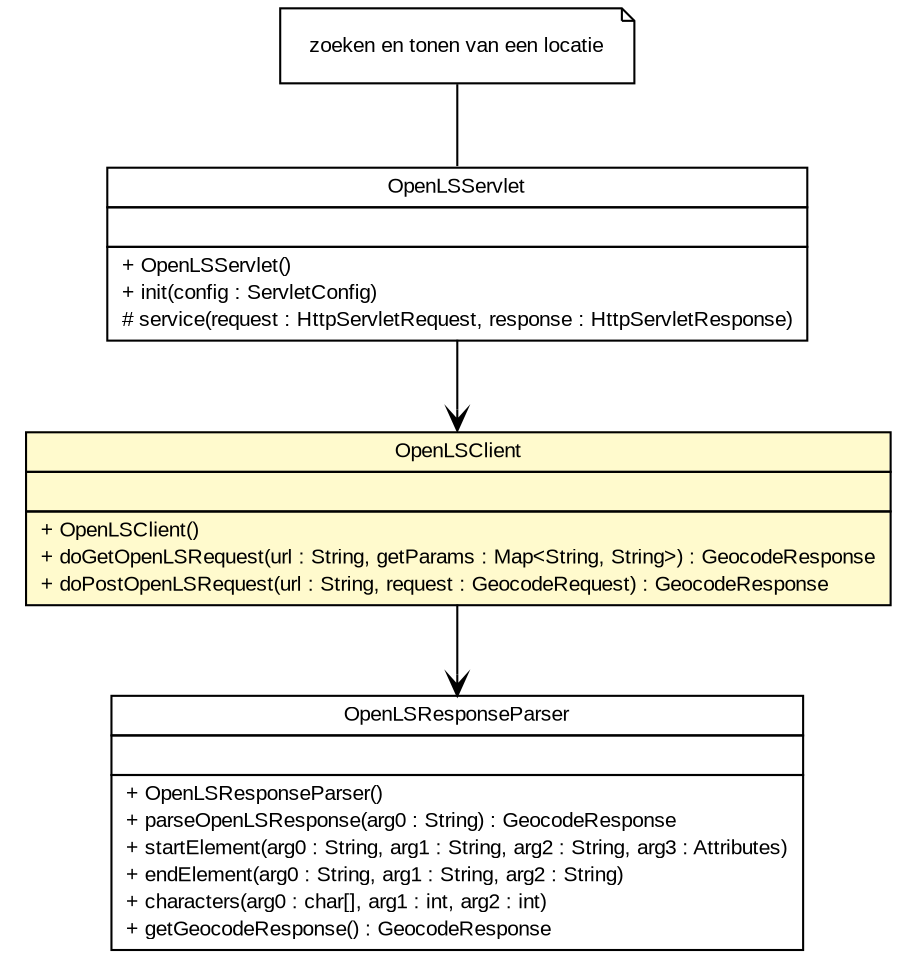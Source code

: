 #!/usr/local/bin/dot
#
# Class diagram 
# Generated by UMLGraph version 5.3 (http://www.umlgraph.org/)
#

digraph G {
	edge [fontname="arial",fontsize=10,labelfontname="arial",labelfontsize=10];
	node [fontname="arial",fontsize=10,shape=plaintext];
	nodesep=0.25;
	ranksep=0.5;
	// nl.geozet.openls.client.OpenLSClient
	c299 [label=<<table title="nl.geozet.openls.client.OpenLSClient" border="0" cellborder="1" cellspacing="0" cellpadding="2" port="p" bgcolor="lemonChiffon" href="./OpenLSClient.html">
		<tr><td><table border="0" cellspacing="0" cellpadding="1">
<tr><td align="center" balign="center"> OpenLSClient </td></tr>
		</table></td></tr>
		<tr><td><table border="0" cellspacing="0" cellpadding="1">
<tr><td align="left" balign="left">  </td></tr>
		</table></td></tr>
		<tr><td><table border="0" cellspacing="0" cellpadding="1">
<tr><td align="left" balign="left"> + OpenLSClient() </td></tr>
<tr><td align="left" balign="left"> + doGetOpenLSRequest(url : String, getParams : Map&lt;String, String&gt;) : GeocodeResponse </td></tr>
<tr><td align="left" balign="left"> + doPostOpenLSRequest(url : String, request : GeocodeRequest) : GeocodeResponse </td></tr>
		</table></td></tr>
		</table>>, fontname="arial", fontcolor="black", fontsize=10.0];
	// nl.geozet.openls.servlet.OpenLSServlet
	c300 [label=<<table title="nl.geozet.openls.servlet.OpenLSServlet" border="0" cellborder="1" cellspacing="0" cellpadding="2" port="p" href="../servlet/OpenLSServlet.html">
		<tr><td><table border="0" cellspacing="0" cellpadding="1">
<tr><td align="center" balign="center"> OpenLSServlet </td></tr>
		</table></td></tr>
		<tr><td><table border="0" cellspacing="0" cellpadding="1">
<tr><td align="left" balign="left">  </td></tr>
		</table></td></tr>
		<tr><td><table border="0" cellspacing="0" cellpadding="1">
<tr><td align="left" balign="left"> + OpenLSServlet() </td></tr>
<tr><td align="left" balign="left"> + init(config : ServletConfig) </td></tr>
<tr><td align="left" balign="left"> # service(request : HttpServletRequest, response : HttpServletResponse) </td></tr>
		</table></td></tr>
		</table>>, fontname="arial", fontcolor="black", fontsize=10.0];
	// Note annotation
	n0cc300 [label=<<table title="nl.geozet.openls.servlet.OpenLSServlet" border="0" cellborder="0" cellspacing="0" cellpadding="2" port="p" href="../servlet/OpenLSServlet.html">
		<tr><td><table border="0" cellspacing="0" cellpadding="1">
<tr><td align="left" balign="left"> zoeken en tonen van een locatie </td></tr>
		</table></td></tr>
		</table>>, fontname="arial", fontcolor="black", fontsize=10.0, shape=note];
	n0cc300 -> c300:p[arrowhead=none];
	// nl.geozet.openls.client.OpenLSClient NAVASSOC nl.geozet.openls.parser.OpenLSResponseParser
	c299:p -> c308:p [taillabel="", label="", headlabel="", fontname="arial", fontcolor="black", fontsize=10.0, color="black", arrowhead=open];
	// nl.geozet.openls.servlet.OpenLSServlet NAVASSOC nl.geozet.openls.client.OpenLSClient
	c300:p -> c299:p [taillabel="", label="", headlabel="", fontname="arial", fontcolor="black", fontsize=10.0, color="black", arrowhead=open];
	// nl.geozet.openls.parser.OpenLSResponseParser
	c308 [label=<<table title="nl.geozet.openls.parser.OpenLSResponseParser" border="0" cellborder="1" cellspacing="0" cellpadding="2" port="p">
		<tr><td><table border="0" cellspacing="0" cellpadding="1">
<tr><td align="center" balign="center"> OpenLSResponseParser </td></tr>
		</table></td></tr>
		<tr><td><table border="0" cellspacing="0" cellpadding="1">
<tr><td align="left" balign="left">  </td></tr>
		</table></td></tr>
		<tr><td><table border="0" cellspacing="0" cellpadding="1">
<tr><td align="left" balign="left"> + OpenLSResponseParser() </td></tr>
<tr><td align="left" balign="left"> + parseOpenLSResponse(arg0 : String) : GeocodeResponse </td></tr>
<tr><td align="left" balign="left"> + startElement(arg0 : String, arg1 : String, arg2 : String, arg3 : Attributes) </td></tr>
<tr><td align="left" balign="left"> + endElement(arg0 : String, arg1 : String, arg2 : String) </td></tr>
<tr><td align="left" balign="left"> + characters(arg0 : char[], arg1 : int, arg2 : int) </td></tr>
<tr><td align="left" balign="left"> + getGeocodeResponse() : GeocodeResponse </td></tr>
		</table></td></tr>
		</table>>, fontname="arial", fontcolor="black", fontsize=10.0];
}

